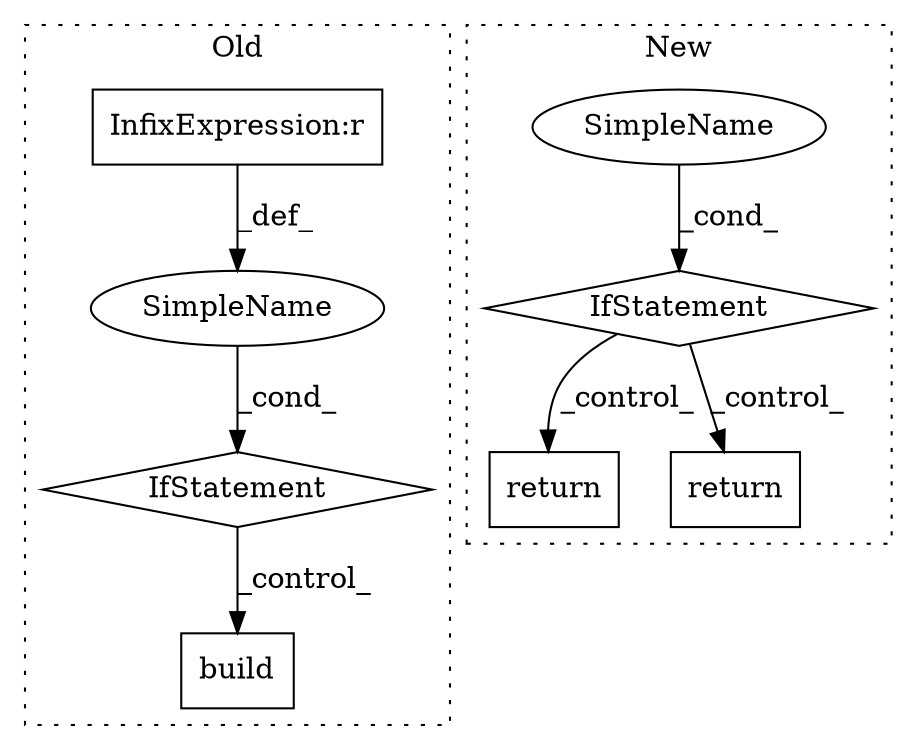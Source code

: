 digraph G {
subgraph cluster0 {
1 [label="build" a="32" s="3289,3309" l="6,1" shape="box"];
5 [label="IfStatement" a="25" s="3226,3257" l="4,2" shape="diamond"];
7 [label="SimpleName" a="42" s="" l="" shape="ellipse"];
8 [label="InfixExpression:r" a="27" s="3244" l="4" shape="box"];
label = "Old";
style="dotted";
}
subgraph cluster1 {
2 [label="return" a="41" s="3754" l="7" shape="box"];
3 [label="SimpleName" a="42" s="" l="" shape="ellipse"];
4 [label="return" a="41" s="3839" l="7" shape="box"];
6 [label="IfStatement" a="25" s="3540,3571" l="4,2" shape="diamond"];
label = "New";
style="dotted";
}
3 -> 6 [label="_cond_"];
5 -> 1 [label="_control_"];
6 -> 4 [label="_control_"];
6 -> 2 [label="_control_"];
7 -> 5 [label="_cond_"];
8 -> 7 [label="_def_"];
}